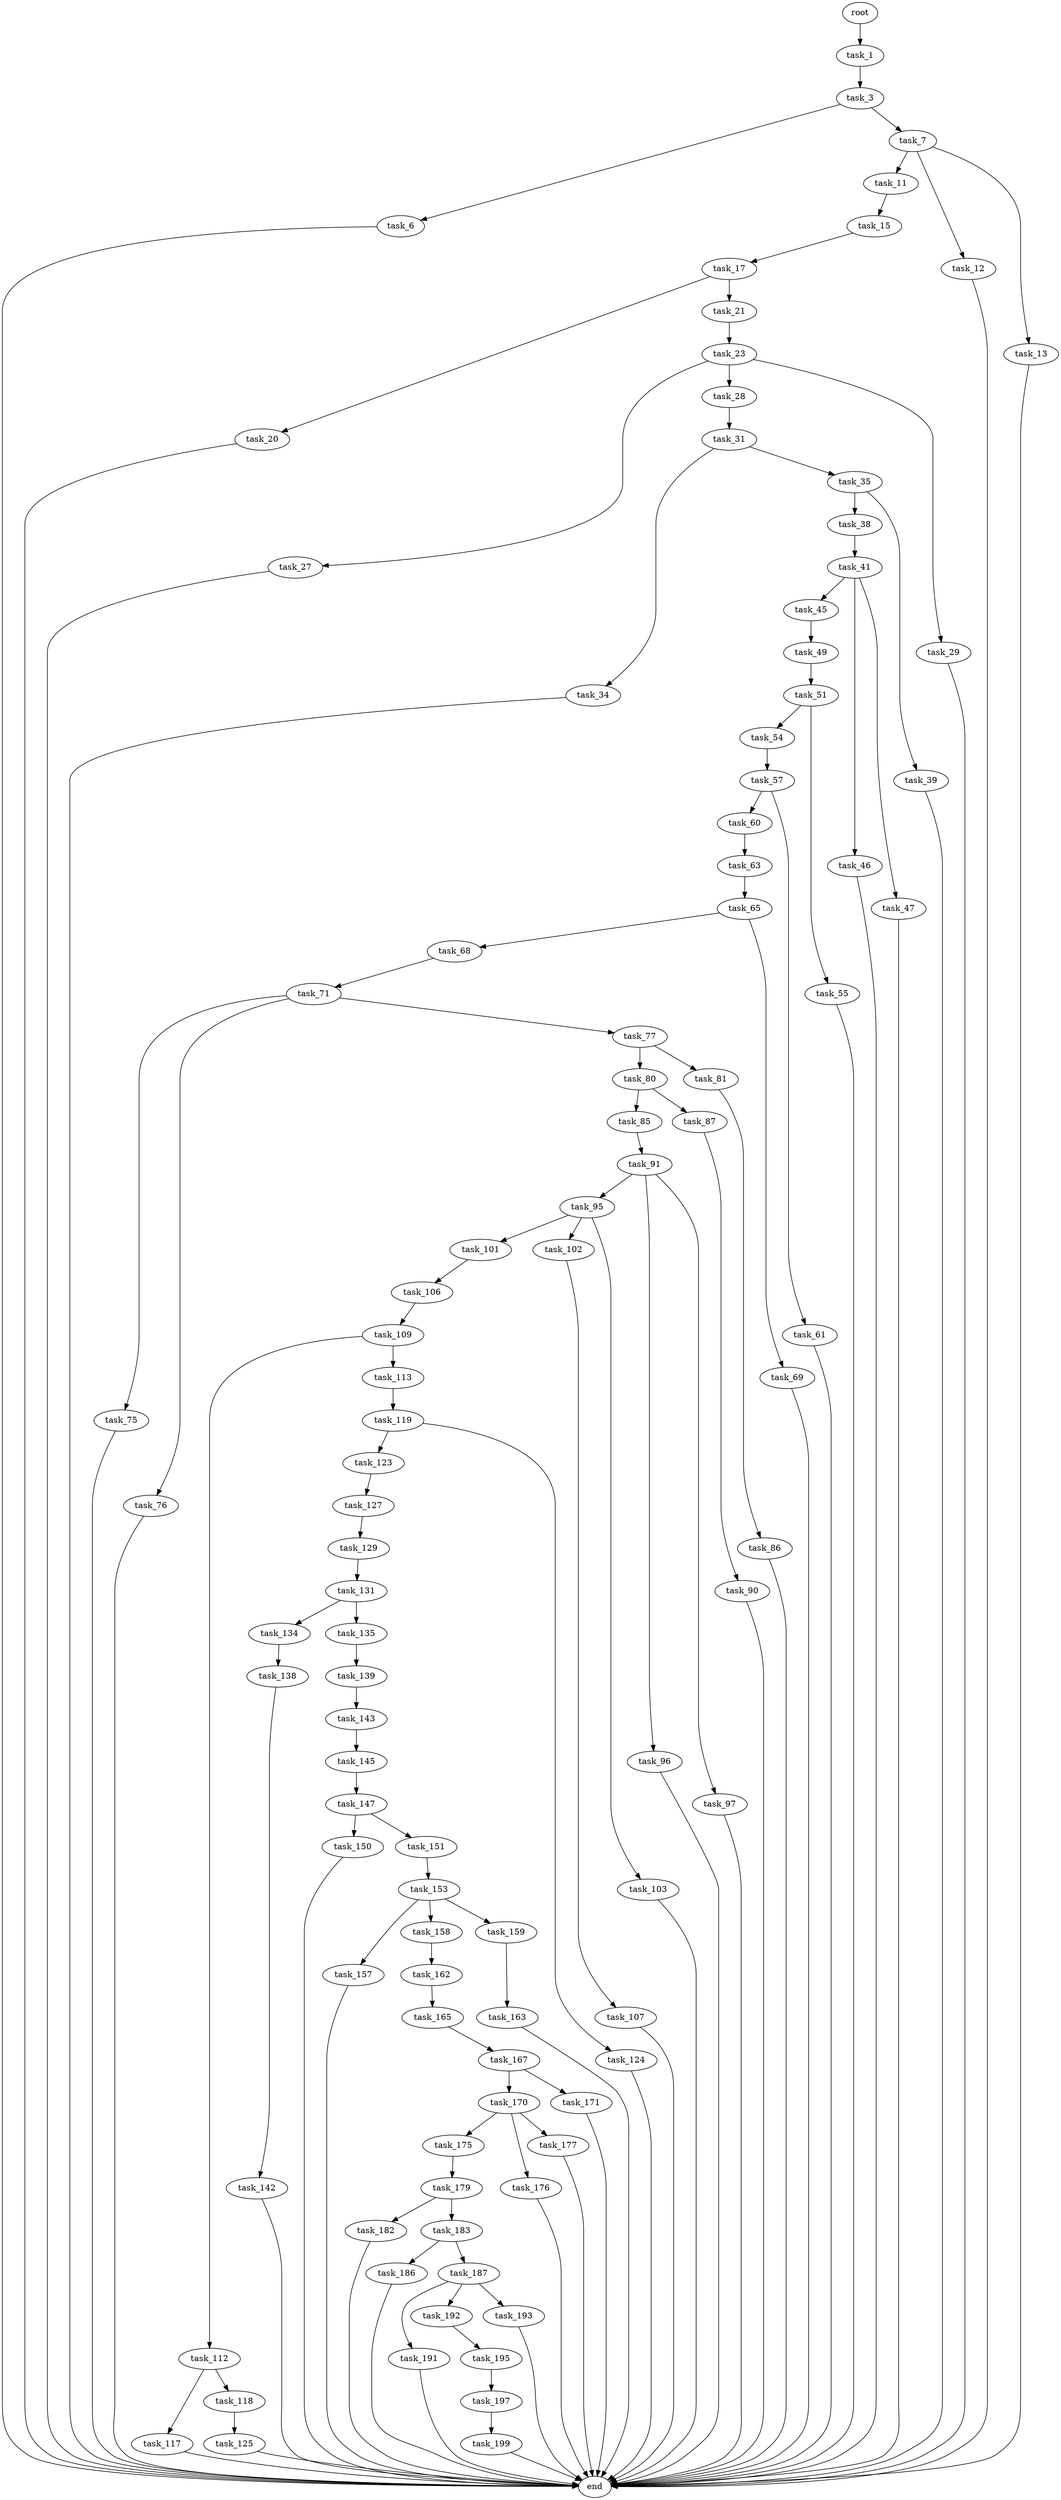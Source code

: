 digraph G {
  root [size="0.000000"];
  task_1 [size="300927363565.000000"];
  task_3 [size="758275490510.000000"];
  task_6 [size="1131561034.000000"];
  task_7 [size="368293445632.000000"];
  task_11 [size="21431814125.000000"];
  task_12 [size="26643611751.000000"];
  task_13 [size="1271232174342.000000"];
  task_15 [size="6013697398.000000"];
  task_17 [size="2939031751.000000"];
  task_20 [size="760217730827.000000"];
  task_21 [size="68719476736.000000"];
  task_23 [size="33236920643.000000"];
  task_27 [size="68719476736.000000"];
  task_28 [size="541922099.000000"];
  task_29 [size="582036504.000000"];
  task_31 [size="2304584631.000000"];
  task_34 [size="134217728000.000000"];
  task_35 [size="368293445632.000000"];
  task_38 [size="1115258141315.000000"];
  task_39 [size="9063129493.000000"];
  task_41 [size="29425765439.000000"];
  task_45 [size="18089383037.000000"];
  task_46 [size="782757789696.000000"];
  task_47 [size="68719476736.000000"];
  task_49 [size="3142527553.000000"];
  task_51 [size="151855735745.000000"];
  task_54 [size="11532735851.000000"];
  task_55 [size="246858370245.000000"];
  task_57 [size="591360404.000000"];
  task_60 [size="25083089879.000000"];
  task_61 [size="37516099749.000000"];
  task_63 [size="261562238806.000000"];
  task_65 [size="20752599532.000000"];
  task_68 [size="322148320.000000"];
  task_69 [size="41538773718.000000"];
  task_71 [size="59210363089.000000"];
  task_75 [size="67486740850.000000"];
  task_76 [size="24367795580.000000"];
  task_77 [size="134217728000.000000"];
  task_80 [size="424499765451.000000"];
  task_81 [size="28991029248.000000"];
  task_85 [size="11219607032.000000"];
  task_86 [size="12862682925.000000"];
  task_87 [size="1073741824000.000000"];
  task_90 [size="8589934592.000000"];
  task_91 [size="156844645417.000000"];
  task_95 [size="3441710149.000000"];
  task_96 [size="782144515269.000000"];
  task_97 [size="28991029248.000000"];
  task_101 [size="11399069041.000000"];
  task_102 [size="68719476736.000000"];
  task_103 [size="13948857085.000000"];
  task_106 [size="17537405170.000000"];
  task_107 [size="464738989729.000000"];
  task_109 [size="134217728000.000000"];
  task_112 [size="6306115843.000000"];
  task_113 [size="368293445632.000000"];
  task_117 [size="1796787347.000000"];
  task_118 [size="28632155575.000000"];
  task_119 [size="3776120214.000000"];
  task_123 [size="2465931957.000000"];
  task_124 [size="276500703.000000"];
  task_125 [size="579210416441.000000"];
  task_127 [size="3721284146.000000"];
  task_129 [size="831951800806.000000"];
  task_131 [size="1073741824000.000000"];
  task_134 [size="782757789696.000000"];
  task_135 [size="19138002917.000000"];
  task_138 [size="55350543483.000000"];
  task_139 [size="1725281102.000000"];
  task_142 [size="368293445632.000000"];
  task_143 [size="11861634682.000000"];
  task_145 [size="29288326875.000000"];
  task_147 [size="68719476736.000000"];
  task_150 [size="29563638869.000000"];
  task_151 [size="42402676689.000000"];
  task_153 [size="85624400264.000000"];
  task_157 [size="439977137456.000000"];
  task_158 [size="231928233984.000000"];
  task_159 [size="68719476736.000000"];
  task_162 [size="8589934592.000000"];
  task_163 [size="5319925907.000000"];
  task_165 [size="68719476736.000000"];
  task_167 [size="50403407024.000000"];
  task_170 [size="567342686083.000000"];
  task_171 [size="1104000336370.000000"];
  task_175 [size="176318000143.000000"];
  task_176 [size="4277597505.000000"];
  task_177 [size="263601617141.000000"];
  task_179 [size="19325520480.000000"];
  task_182 [size="50342713341.000000"];
  task_183 [size="9047752644.000000"];
  task_186 [size="782757789696.000000"];
  task_187 [size="3702874752.000000"];
  task_191 [size="10713316999.000000"];
  task_192 [size="10434125494.000000"];
  task_193 [size="27395024671.000000"];
  task_195 [size="8589934592.000000"];
  task_197 [size="1073741824000.000000"];
  task_199 [size="455892433722.000000"];
  end [size="0.000000"];

  root -> task_1 [size="1.000000"];
  task_1 -> task_3 [size="209715200.000000"];
  task_3 -> task_6 [size="536870912.000000"];
  task_3 -> task_7 [size="536870912.000000"];
  task_6 -> end [size="1.000000"];
  task_7 -> task_11 [size="411041792.000000"];
  task_7 -> task_12 [size="411041792.000000"];
  task_7 -> task_13 [size="411041792.000000"];
  task_11 -> task_15 [size="838860800.000000"];
  task_12 -> end [size="1.000000"];
  task_13 -> end [size="1.000000"];
  task_15 -> task_17 [size="134217728.000000"];
  task_17 -> task_20 [size="134217728.000000"];
  task_17 -> task_21 [size="134217728.000000"];
  task_20 -> end [size="1.000000"];
  task_21 -> task_23 [size="134217728.000000"];
  task_23 -> task_27 [size="536870912.000000"];
  task_23 -> task_28 [size="536870912.000000"];
  task_23 -> task_29 [size="536870912.000000"];
  task_27 -> end [size="1.000000"];
  task_28 -> task_31 [size="33554432.000000"];
  task_29 -> end [size="1.000000"];
  task_31 -> task_34 [size="75497472.000000"];
  task_31 -> task_35 [size="75497472.000000"];
  task_34 -> end [size="1.000000"];
  task_35 -> task_38 [size="411041792.000000"];
  task_35 -> task_39 [size="411041792.000000"];
  task_38 -> task_41 [size="838860800.000000"];
  task_39 -> end [size="1.000000"];
  task_41 -> task_45 [size="536870912.000000"];
  task_41 -> task_46 [size="536870912.000000"];
  task_41 -> task_47 [size="536870912.000000"];
  task_45 -> task_49 [size="838860800.000000"];
  task_46 -> end [size="1.000000"];
  task_47 -> end [size="1.000000"];
  task_49 -> task_51 [size="75497472.000000"];
  task_51 -> task_54 [size="209715200.000000"];
  task_51 -> task_55 [size="209715200.000000"];
  task_54 -> task_57 [size="411041792.000000"];
  task_55 -> end [size="1.000000"];
  task_57 -> task_60 [size="33554432.000000"];
  task_57 -> task_61 [size="33554432.000000"];
  task_60 -> task_63 [size="75497472.000000"];
  task_61 -> end [size="1.000000"];
  task_63 -> task_65 [size="301989888.000000"];
  task_65 -> task_68 [size="536870912.000000"];
  task_65 -> task_69 [size="536870912.000000"];
  task_68 -> task_71 [size="33554432.000000"];
  task_69 -> end [size="1.000000"];
  task_71 -> task_75 [size="209715200.000000"];
  task_71 -> task_76 [size="209715200.000000"];
  task_71 -> task_77 [size="209715200.000000"];
  task_75 -> end [size="1.000000"];
  task_76 -> end [size="1.000000"];
  task_77 -> task_80 [size="209715200.000000"];
  task_77 -> task_81 [size="209715200.000000"];
  task_80 -> task_85 [size="679477248.000000"];
  task_80 -> task_87 [size="679477248.000000"];
  task_81 -> task_86 [size="75497472.000000"];
  task_85 -> task_91 [size="209715200.000000"];
  task_86 -> end [size="1.000000"];
  task_87 -> task_90 [size="838860800.000000"];
  task_90 -> end [size="1.000000"];
  task_91 -> task_95 [size="134217728.000000"];
  task_91 -> task_96 [size="134217728.000000"];
  task_91 -> task_97 [size="134217728.000000"];
  task_95 -> task_101 [size="209715200.000000"];
  task_95 -> task_102 [size="209715200.000000"];
  task_95 -> task_103 [size="209715200.000000"];
  task_96 -> end [size="1.000000"];
  task_97 -> end [size="1.000000"];
  task_101 -> task_106 [size="679477248.000000"];
  task_102 -> task_107 [size="134217728.000000"];
  task_103 -> end [size="1.000000"];
  task_106 -> task_109 [size="838860800.000000"];
  task_107 -> end [size="1.000000"];
  task_109 -> task_112 [size="209715200.000000"];
  task_109 -> task_113 [size="209715200.000000"];
  task_112 -> task_117 [size="134217728.000000"];
  task_112 -> task_118 [size="134217728.000000"];
  task_113 -> task_119 [size="411041792.000000"];
  task_117 -> end [size="1.000000"];
  task_118 -> task_125 [size="33554432.000000"];
  task_119 -> task_123 [size="209715200.000000"];
  task_119 -> task_124 [size="209715200.000000"];
  task_123 -> task_127 [size="75497472.000000"];
  task_124 -> end [size="1.000000"];
  task_125 -> end [size="1.000000"];
  task_127 -> task_129 [size="75497472.000000"];
  task_129 -> task_131 [size="536870912.000000"];
  task_131 -> task_134 [size="838860800.000000"];
  task_131 -> task_135 [size="838860800.000000"];
  task_134 -> task_138 [size="679477248.000000"];
  task_135 -> task_139 [size="301989888.000000"];
  task_138 -> task_142 [size="75497472.000000"];
  task_139 -> task_143 [size="75497472.000000"];
  task_142 -> end [size="1.000000"];
  task_143 -> task_145 [size="301989888.000000"];
  task_145 -> task_147 [size="33554432.000000"];
  task_147 -> task_150 [size="134217728.000000"];
  task_147 -> task_151 [size="134217728.000000"];
  task_150 -> end [size="1.000000"];
  task_151 -> task_153 [size="679477248.000000"];
  task_153 -> task_157 [size="209715200.000000"];
  task_153 -> task_158 [size="209715200.000000"];
  task_153 -> task_159 [size="209715200.000000"];
  task_157 -> end [size="1.000000"];
  task_158 -> task_162 [size="301989888.000000"];
  task_159 -> task_163 [size="134217728.000000"];
  task_162 -> task_165 [size="33554432.000000"];
  task_163 -> end [size="1.000000"];
  task_165 -> task_167 [size="134217728.000000"];
  task_167 -> task_170 [size="209715200.000000"];
  task_167 -> task_171 [size="209715200.000000"];
  task_170 -> task_175 [size="536870912.000000"];
  task_170 -> task_176 [size="536870912.000000"];
  task_170 -> task_177 [size="536870912.000000"];
  task_171 -> end [size="1.000000"];
  task_175 -> task_179 [size="679477248.000000"];
  task_176 -> end [size="1.000000"];
  task_177 -> end [size="1.000000"];
  task_179 -> task_182 [size="536870912.000000"];
  task_179 -> task_183 [size="536870912.000000"];
  task_182 -> end [size="1.000000"];
  task_183 -> task_186 [size="209715200.000000"];
  task_183 -> task_187 [size="209715200.000000"];
  task_186 -> end [size="1.000000"];
  task_187 -> task_191 [size="209715200.000000"];
  task_187 -> task_192 [size="209715200.000000"];
  task_187 -> task_193 [size="209715200.000000"];
  task_191 -> end [size="1.000000"];
  task_192 -> task_195 [size="301989888.000000"];
  task_193 -> end [size="1.000000"];
  task_195 -> task_197 [size="33554432.000000"];
  task_197 -> task_199 [size="838860800.000000"];
  task_199 -> end [size="1.000000"];
}
